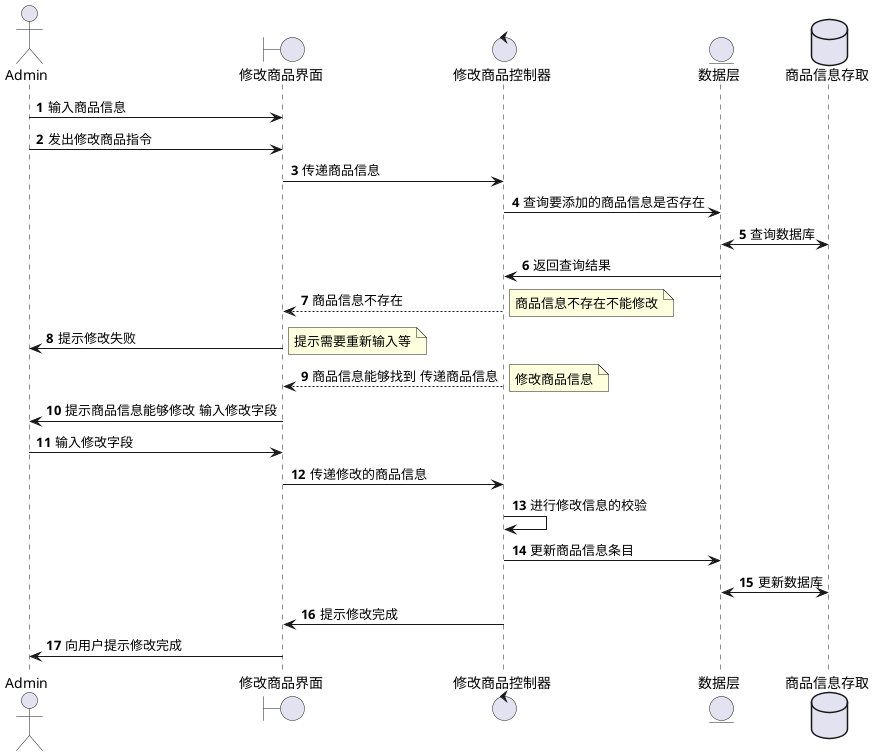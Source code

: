 @startuml
'https://plantuml.com/sequence-diagram

autonumber

actor Admin
boundary 修改商品界面 as inout
control 修改商品控制器 as ctrl
entity 数据层 as dao
database 商品信息存取 as db

Admin -> inout : 输入商品信息
Admin -> inout : 发出修改商品指令
inout -> ctrl : 传递商品信息
ctrl -> dao : 查询要添加的商品信息是否存在
dao <-> db : 查询数据库
dao -> ctrl : 返回查询结果

ctrl --> inout : 商品信息不存在
note right : 商品信息不存在不能修改
inout -> Admin : 提示修改失败
note right : 提示需要重新输入等

ctrl --> inout : 商品信息能够找到 传递商品信息
note right : 修改商品信息
inout -> Admin : 提示商品信息能够修改 输入修改字段
Admin -> inout : 输入修改字段
inout -> ctrl : 传递修改的商品信息
ctrl -> ctrl : 进行修改信息的校验
ctrl -> dao : 更新商品信息条目
dao <-> db : 更新数据库
ctrl -> inout : 提示修改完成
inout -> Admin : 向用户提示修改完成


@enduml